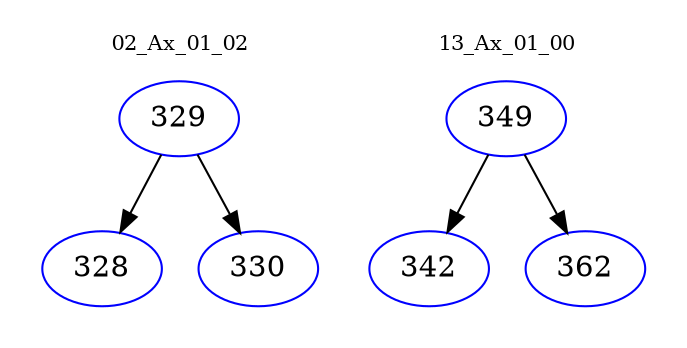 digraph{
subgraph cluster_0 {
color = white
label = "02_Ax_01_02";
fontsize=10;
T0_329 [label="329", color="blue"]
T0_329 -> T0_328 [color="black"]
T0_328 [label="328", color="blue"]
T0_329 -> T0_330 [color="black"]
T0_330 [label="330", color="blue"]
}
subgraph cluster_1 {
color = white
label = "13_Ax_01_00";
fontsize=10;
T1_349 [label="349", color="blue"]
T1_349 -> T1_342 [color="black"]
T1_342 [label="342", color="blue"]
T1_349 -> T1_362 [color="black"]
T1_362 [label="362", color="blue"]
}
}
